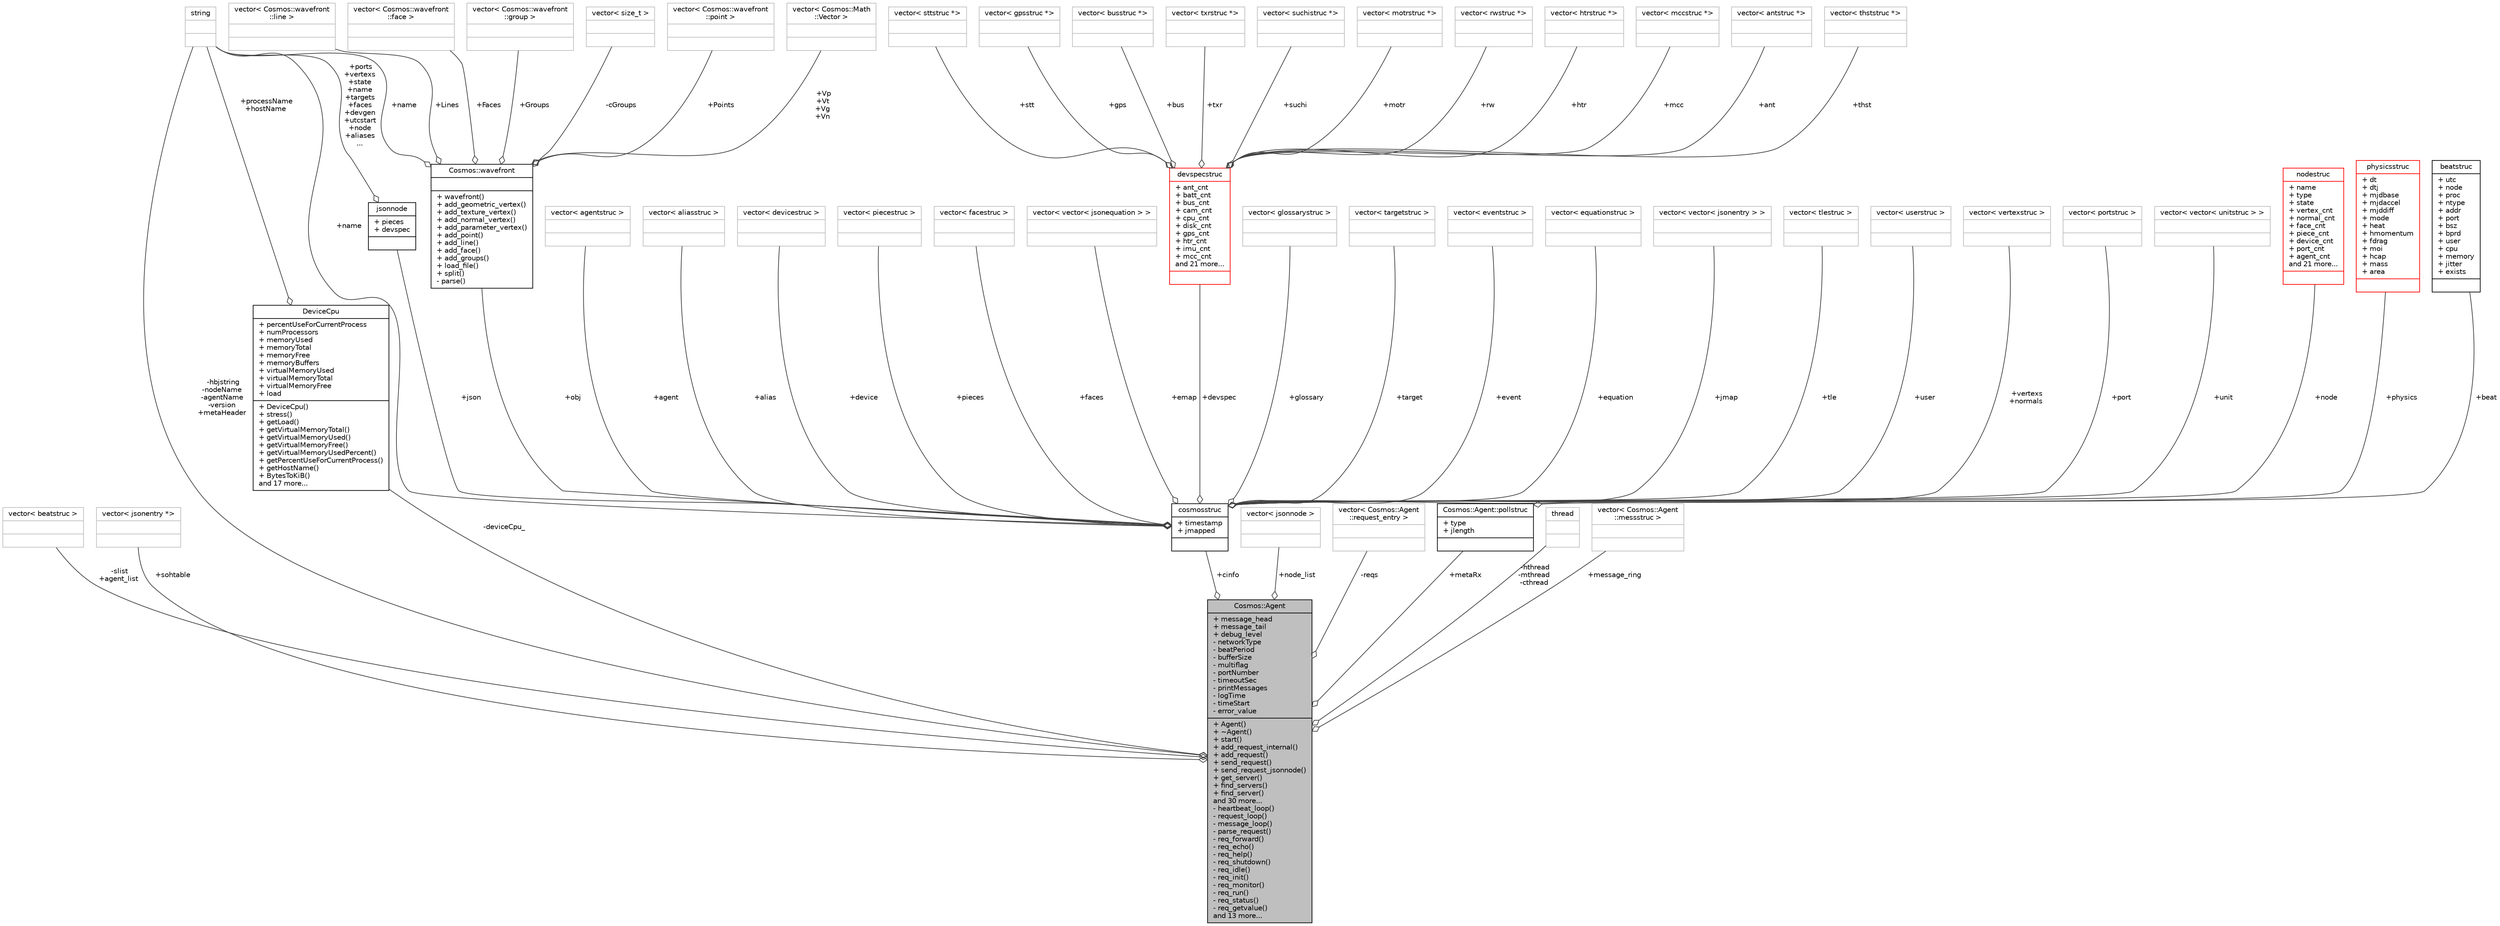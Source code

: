 digraph "Cosmos::Agent"
{
 // INTERACTIVE_SVG=YES
  edge [fontname="Helvetica",fontsize="10",labelfontname="Helvetica",labelfontsize="10"];
  node [fontname="Helvetica",fontsize="10",shape=record];
  Node1 [label="{Cosmos::Agent\n|+ message_head\l+ message_tail\l+ debug_level\l- networkType\l- beatPeriod\l- bufferSize\l- multiflag\l- portNumber\l- timeoutSec\l- printMessages\l- logTime\l- timeStart\l- error_value\l|+ Agent()\l+ ~Agent()\l+ start()\l+ add_request_internal()\l+ add_request()\l+ send_request()\l+ send_request_jsonnode()\l+ get_server()\l+ find_servers()\l+ find_server()\land 30 more...\l- heartbeat_loop()\l- request_loop()\l- message_loop()\l- parse_request()\l- req_forward()\l- req_echo()\l- req_help()\l- req_shutdown()\l- req_idle()\l- req_init()\l- req_monitor()\l- req_run()\l- req_status()\l- req_getvalue()\land 13 more...\l}",height=0.2,width=0.4,color="black", fillcolor="grey75", style="filled", fontcolor="black"];
  Node2 -> Node1 [color="grey25",fontsize="10",style="solid",label=" -slist\n+agent_list" ,arrowhead="odiamond",fontname="Helvetica"];
  Node2 [label="{vector\< beatstruc \>\n||}",height=0.2,width=0.4,color="grey75", fillcolor="white", style="filled"];
  Node3 -> Node1 [color="grey25",fontsize="10",style="solid",label=" +sohtable" ,arrowhead="odiamond",fontname="Helvetica"];
  Node3 [label="{vector\< jsonentry *\>\n||}",height=0.2,width=0.4,color="grey75", fillcolor="white", style="filled"];
  Node4 -> Node1 [color="grey25",fontsize="10",style="solid",label=" -deviceCpu_" ,arrowhead="odiamond",fontname="Helvetica"];
  Node4 [label="{DeviceCpu\n|+ percentUseForCurrentProcess\l+ numProcessors\l+ memoryUsed\l+ memoryTotal\l+ memoryFree\l+ memoryBuffers\l+ virtualMemoryUsed\l+ virtualMemoryTotal\l+ virtualMemoryFree\l+ load\l|+ DeviceCpu()\l+ stress()\l+ getLoad()\l+ getVirtualMemoryTotal()\l+ getVirtualMemoryUsed()\l+ getVirtualMemoryFree()\l+ getVirtualMemoryUsedPercent()\l+ getPercentUseForCurrentProcess()\l+ getHostName()\l+ BytesToKiB()\land 17 more...\l}",height=0.2,width=0.4,color="black", fillcolor="white", style="filled",URL="$class_device_cpu.html"];
  Node5 -> Node4 [color="grey25",fontsize="10",style="solid",label=" +processName\n+hostName" ,arrowhead="odiamond",fontname="Helvetica"];
  Node5 [label="{string\n||}",height=0.2,width=0.4,color="grey75", fillcolor="white", style="filled"];
  Node6 -> Node1 [color="grey25",fontsize="10",style="solid",label=" +node_list" ,arrowhead="odiamond",fontname="Helvetica"];
  Node6 [label="{vector\< jsonnode \>\n||}",height=0.2,width=0.4,color="grey75", fillcolor="white", style="filled"];
  Node7 -> Node1 [color="grey25",fontsize="10",style="solid",label=" +cinfo" ,arrowhead="odiamond",fontname="Helvetica"];
  Node7 [label="{cosmosstruc\n|+ timestamp\l+ jmapped\l|}",height=0.2,width=0.4,color="black", fillcolor="white", style="filled",URL="$structcosmosstruc.html",tooltip="JSON Name Space structure. "];
  Node8 -> Node7 [color="grey25",fontsize="10",style="solid",label=" +json" ,arrowhead="odiamond",fontname="Helvetica"];
  Node8 [label="{jsonnode\n|+ pieces\l+ devspec\l|}",height=0.2,width=0.4,color="black", fillcolor="white", style="filled",URL="$structjsonnode.html"];
  Node5 -> Node8 [color="grey25",fontsize="10",style="solid",label=" +ports\n+vertexs\n+state\n+name\n+targets\n+faces\n+devgen\n+utcstart\n+node\n+aliases\n..." ,arrowhead="odiamond",fontname="Helvetica"];
  Node9 -> Node7 [color="grey25",fontsize="10",style="solid",label=" +agent" ,arrowhead="odiamond",fontname="Helvetica"];
  Node9 [label="{vector\< agentstruc \>\n||}",height=0.2,width=0.4,color="grey75", fillcolor="white", style="filled"];
  Node10 -> Node7 [color="grey25",fontsize="10",style="solid",label=" +alias" ,arrowhead="odiamond",fontname="Helvetica"];
  Node10 [label="{vector\< aliasstruc \>\n||}",height=0.2,width=0.4,color="grey75", fillcolor="white", style="filled"];
  Node11 -> Node7 [color="grey25",fontsize="10",style="solid",label=" +device" ,arrowhead="odiamond",fontname="Helvetica"];
  Node11 [label="{vector\< devicestruc \>\n||}",height=0.2,width=0.4,color="grey75", fillcolor="white", style="filled"];
  Node12 -> Node7 [color="grey25",fontsize="10",style="solid",label=" +pieces" ,arrowhead="odiamond",fontname="Helvetica"];
  Node12 [label="{vector\< piecestruc \>\n||}",height=0.2,width=0.4,color="grey75", fillcolor="white", style="filled"];
  Node13 -> Node7 [color="grey25",fontsize="10",style="solid",label=" +faces" ,arrowhead="odiamond",fontname="Helvetica"];
  Node13 [label="{vector\< facestruc \>\n||}",height=0.2,width=0.4,color="grey75", fillcolor="white", style="filled"];
  Node14 -> Node7 [color="grey25",fontsize="10",style="solid",label=" +obj" ,arrowhead="odiamond",fontname="Helvetica"];
  Node14 [label="{Cosmos::wavefront\n||+ wavefront()\l+ add_geometric_vertex()\l+ add_texture_vertex()\l+ add_normal_vertex()\l+ add_parameter_vertex()\l+ add_point()\l+ add_line()\l+ add_face()\l+ add_groups()\l+ load_file()\l+ split()\l- parse()\l}",height=0.2,width=0.4,color="black", fillcolor="white", style="filled",URL="$class_cosmos_1_1wavefront.html"];
  Node15 -> Node14 [color="grey25",fontsize="10",style="solid",label=" +Lines" ,arrowhead="odiamond",fontname="Helvetica"];
  Node15 [label="{vector\< Cosmos::wavefront\l::line \>\n||}",height=0.2,width=0.4,color="grey75", fillcolor="white", style="filled"];
  Node16 -> Node14 [color="grey25",fontsize="10",style="solid",label=" +Faces" ,arrowhead="odiamond",fontname="Helvetica"];
  Node16 [label="{vector\< Cosmos::wavefront\l::face \>\n||}",height=0.2,width=0.4,color="grey75", fillcolor="white", style="filled"];
  Node17 -> Node14 [color="grey25",fontsize="10",style="solid",label=" +Groups" ,arrowhead="odiamond",fontname="Helvetica"];
  Node17 [label="{vector\< Cosmos::wavefront\l::group \>\n||}",height=0.2,width=0.4,color="grey75", fillcolor="white", style="filled"];
  Node5 -> Node14 [color="grey25",fontsize="10",style="solid",label=" +name" ,arrowhead="odiamond",fontname="Helvetica"];
  Node18 -> Node14 [color="grey25",fontsize="10",style="solid",label=" -cGroups" ,arrowhead="odiamond",fontname="Helvetica"];
  Node18 [label="{vector\< size_t \>\n||}",height=0.2,width=0.4,color="grey75", fillcolor="white", style="filled"];
  Node19 -> Node14 [color="grey25",fontsize="10",style="solid",label=" +Points" ,arrowhead="odiamond",fontname="Helvetica"];
  Node19 [label="{vector\< Cosmos::wavefront\l::point \>\n||}",height=0.2,width=0.4,color="grey75", fillcolor="white", style="filled"];
  Node20 -> Node14 [color="grey25",fontsize="10",style="solid",label=" +Vp\n+Vt\n+Vg\n+Vn" ,arrowhead="odiamond",fontname="Helvetica"];
  Node20 [label="{vector\< Cosmos::Math\l::Vector \>\n||}",height=0.2,width=0.4,color="grey75", fillcolor="white", style="filled"];
  Node21 -> Node7 [color="grey25",fontsize="10",style="solid",label=" +emap" ,arrowhead="odiamond",fontname="Helvetica"];
  Node21 [label="{vector\< vector\< jsonequation \> \>\n||}",height=0.2,width=0.4,color="grey75", fillcolor="white", style="filled"];
  Node22 -> Node7 [color="grey25",fontsize="10",style="solid",label=" +devspec" ,arrowhead="odiamond",fontname="Helvetica"];
  Node22 [label="{devspecstruc\n|+ ant_cnt\l+ batt_cnt\l+ bus_cnt\l+ cam_cnt\l+ cpu_cnt\l+ disk_cnt\l+ gps_cnt\l+ htr_cnt\l+ imu_cnt\l+ mcc_cnt\land 21 more...\l|}",height=0.2,width=0.4,color="red", fillcolor="white", style="filled",URL="$structdevspecstruc.html",tooltip="Specific Device structure. "];
  Node23 -> Node22 [color="grey25",fontsize="10",style="solid",label=" +stt" ,arrowhead="odiamond",fontname="Helvetica"];
  Node23 [label="{vector\< sttstruc *\>\n||}",height=0.2,width=0.4,color="grey75", fillcolor="white", style="filled"];
  Node24 -> Node22 [color="grey25",fontsize="10",style="solid",label=" +gps" ,arrowhead="odiamond",fontname="Helvetica"];
  Node24 [label="{vector\< gpsstruc *\>\n||}",height=0.2,width=0.4,color="grey75", fillcolor="white", style="filled"];
  Node25 -> Node22 [color="grey25",fontsize="10",style="solid",label=" +bus" ,arrowhead="odiamond",fontname="Helvetica"];
  Node25 [label="{vector\< busstruc *\>\n||}",height=0.2,width=0.4,color="grey75", fillcolor="white", style="filled"];
  Node26 -> Node22 [color="grey25",fontsize="10",style="solid",label=" +txr" ,arrowhead="odiamond",fontname="Helvetica"];
  Node26 [label="{vector\< txrstruc *\>\n||}",height=0.2,width=0.4,color="grey75", fillcolor="white", style="filled"];
  Node27 -> Node22 [color="grey25",fontsize="10",style="solid",label=" +suchi" ,arrowhead="odiamond",fontname="Helvetica"];
  Node27 [label="{vector\< suchistruc *\>\n||}",height=0.2,width=0.4,color="grey75", fillcolor="white", style="filled"];
  Node28 -> Node22 [color="grey25",fontsize="10",style="solid",label=" +motr" ,arrowhead="odiamond",fontname="Helvetica"];
  Node28 [label="{vector\< motrstruc *\>\n||}",height=0.2,width=0.4,color="grey75", fillcolor="white", style="filled"];
  Node29 -> Node22 [color="grey25",fontsize="10",style="solid",label=" +rw" ,arrowhead="odiamond",fontname="Helvetica"];
  Node29 [label="{vector\< rwstruc *\>\n||}",height=0.2,width=0.4,color="grey75", fillcolor="white", style="filled"];
  Node30 -> Node22 [color="grey25",fontsize="10",style="solid",label=" +htr" ,arrowhead="odiamond",fontname="Helvetica"];
  Node30 [label="{vector\< htrstruc *\>\n||}",height=0.2,width=0.4,color="grey75", fillcolor="white", style="filled"];
  Node31 -> Node22 [color="grey25",fontsize="10",style="solid",label=" +mcc" ,arrowhead="odiamond",fontname="Helvetica"];
  Node31 [label="{vector\< mccstruc *\>\n||}",height=0.2,width=0.4,color="grey75", fillcolor="white", style="filled"];
  Node32 -> Node22 [color="grey25",fontsize="10",style="solid",label=" +ant" ,arrowhead="odiamond",fontname="Helvetica"];
  Node32 [label="{vector\< antstruc *\>\n||}",height=0.2,width=0.4,color="grey75", fillcolor="white", style="filled"];
  Node33 -> Node22 [color="grey25",fontsize="10",style="solid",label=" +thst" ,arrowhead="odiamond",fontname="Helvetica"];
  Node33 [label="{vector\< thststruc *\>\n||}",height=0.2,width=0.4,color="grey75", fillcolor="white", style="filled"];
  Node55 -> Node7 [color="grey25",fontsize="10",style="solid",label=" +glossary" ,arrowhead="odiamond",fontname="Helvetica"];
  Node55 [label="{vector\< glossarystruc \>\n||}",height=0.2,width=0.4,color="grey75", fillcolor="white", style="filled"];
  Node56 -> Node7 [color="grey25",fontsize="10",style="solid",label=" +target" ,arrowhead="odiamond",fontname="Helvetica"];
  Node56 [label="{vector\< targetstruc \>\n||}",height=0.2,width=0.4,color="grey75", fillcolor="white", style="filled"];
  Node57 -> Node7 [color="grey25",fontsize="10",style="solid",label=" +event" ,arrowhead="odiamond",fontname="Helvetica"];
  Node57 [label="{vector\< eventstruc \>\n||}",height=0.2,width=0.4,color="grey75", fillcolor="white", style="filled"];
  Node58 -> Node7 [color="grey25",fontsize="10",style="solid",label=" +equation" ,arrowhead="odiamond",fontname="Helvetica"];
  Node58 [label="{vector\< equationstruc \>\n||}",height=0.2,width=0.4,color="grey75", fillcolor="white", style="filled"];
  Node59 -> Node7 [color="grey25",fontsize="10",style="solid",label=" +jmap" ,arrowhead="odiamond",fontname="Helvetica"];
  Node59 [label="{vector\< vector\< jsonentry \> \>\n||}",height=0.2,width=0.4,color="grey75", fillcolor="white", style="filled"];
  Node5 -> Node7 [color="grey25",fontsize="10",style="solid",label=" +name" ,arrowhead="odiamond",fontname="Helvetica"];
  Node60 -> Node7 [color="grey25",fontsize="10",style="solid",label=" +tle" ,arrowhead="odiamond",fontname="Helvetica"];
  Node60 [label="{vector\< tlestruc \>\n||}",height=0.2,width=0.4,color="grey75", fillcolor="white", style="filled"];
  Node61 -> Node7 [color="grey25",fontsize="10",style="solid",label=" +user" ,arrowhead="odiamond",fontname="Helvetica"];
  Node61 [label="{vector\< userstruc \>\n||}",height=0.2,width=0.4,color="grey75", fillcolor="white", style="filled"];
  Node62 -> Node7 [color="grey25",fontsize="10",style="solid",label=" +vertexs\n+normals" ,arrowhead="odiamond",fontname="Helvetica"];
  Node62 [label="{vector\< vertexstruc \>\n||}",height=0.2,width=0.4,color="grey75", fillcolor="white", style="filled"];
  Node63 -> Node7 [color="grey25",fontsize="10",style="solid",label=" +port" ,arrowhead="odiamond",fontname="Helvetica"];
  Node63 [label="{vector\< portstruc \>\n||}",height=0.2,width=0.4,color="grey75", fillcolor="white", style="filled"];
  Node64 -> Node7 [color="grey25",fontsize="10",style="solid",label=" +unit" ,arrowhead="odiamond",fontname="Helvetica"];
  Node64 [label="{vector\< vector\< unitstruc \> \>\n||}",height=0.2,width=0.4,color="grey75", fillcolor="white", style="filled"];
  Node65 -> Node7 [color="grey25",fontsize="10",style="solid",label=" +node" ,arrowhead="odiamond",fontname="Helvetica"];
  Node65 [label="{nodestruc\n|+ name\l+ type\l+ state\l+ vertex_cnt\l+ normal_cnt\l+ face_cnt\l+ piece_cnt\l+ device_cnt\l+ port_cnt\l+ agent_cnt\land 21 more...\l|}",height=0.2,width=0.4,color="red", fillcolor="white", style="filled",URL="$structnodestruc.html"];
  Node81 -> Node7 [color="grey25",fontsize="10",style="solid",label=" +physics" ,arrowhead="odiamond",fontname="Helvetica"];
  Node81 [label="{physicsstruc\n|+ dt\l+ dtj\l+ mjdbase\l+ mjdaccel\l+ mjddiff\l+ mode\l+ heat\l+ hmomentum\l+ fdrag\l+ moi\l+ hcap\l+ mass\l+ area\l|}",height=0.2,width=0.4,color="red", fillcolor="white", style="filled",URL="$structphysicsstruc.html",tooltip="Physics Simulation Structure. "];
  Node5 -> Node1 [color="grey25",fontsize="10",style="solid",label=" -hbjstring\n-nodeName\n-agentName\n-version\n+metaHeader" ,arrowhead="odiamond",fontname="Helvetica"];
  Node83 -> Node1 [color="grey25",fontsize="10",style="solid",label=" -reqs" ,arrowhead="odiamond",fontname="Helvetica"];
  Node83 [label="{vector\< Cosmos::Agent\l::request_entry \>\n||}",height=0.2,width=0.4,color="grey75", fillcolor="white", style="filled"];
  Node84 -> Node1 [color="grey25",fontsize="10",style="solid",label=" +metaRx" ,arrowhead="odiamond",fontname="Helvetica"];
  Node84 [label="{Cosmos::Agent::pollstruc\n|+ type\l+ jlength\l|}",height=0.2,width=0.4,color="black", fillcolor="white", style="filled",URL="$struct_cosmos_1_1_agent_1_1pollstruc.html"];
  Node85 -> Node84 [color="grey25",fontsize="10",style="solid",label=" +beat" ,arrowhead="odiamond",fontname="Helvetica"];
  Node85 [label="{beatstruc\n|+ utc\l+ node\l+ proc\l+ ntype\l+ addr\l+ port\l+ bsz\l+ bprd\l+ user\l+ cpu\l+ memory\l+ jitter\l+ exists\l|}",height=0.2,width=0.4,color="black", fillcolor="white", style="filled",URL="$structbeatstruc.html"];
  Node86 -> Node1 [color="grey25",fontsize="10",style="solid",label=" -hthread\n-mthread\n-cthread" ,arrowhead="odiamond",fontname="Helvetica"];
  Node86 [label="{thread\n||}",height=0.2,width=0.4,color="grey75", fillcolor="white", style="filled"];
  Node87 -> Node1 [color="grey25",fontsize="10",style="solid",label=" +message_ring" ,arrowhead="odiamond",fontname="Helvetica"];
  Node87 [label="{vector\< Cosmos::Agent\l::messstruc \>\n||}",height=0.2,width=0.4,color="grey75", fillcolor="white", style="filled"];
}
